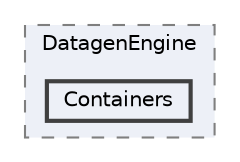 digraph "Containers"
{
 // LATEX_PDF_SIZE
  bgcolor="transparent";
  edge [fontname=Helvetica,fontsize=10,labelfontname=Helvetica,labelfontsize=10];
  node [fontname=Helvetica,fontsize=10,shape=box,height=0.2,width=0.4];
  compound=true
  subgraph clusterdir_2357a7a2450cbee00c6063f115b574b3 {
    graph [ bgcolor="#edf0f7", pencolor="grey50", label="DatagenEngine", fontname=Helvetica,fontsize=10 style="filled,dashed", URL="dir_2357a7a2450cbee00c6063f115b574b3.html",tooltip=""]
  dir_701512c173d07123a72199754731c118 [label="Containers", fillcolor="#edf0f7", color="grey25", style="filled,bold", URL="dir_701512c173d07123a72199754731c118.html",tooltip=""];
  }
}
